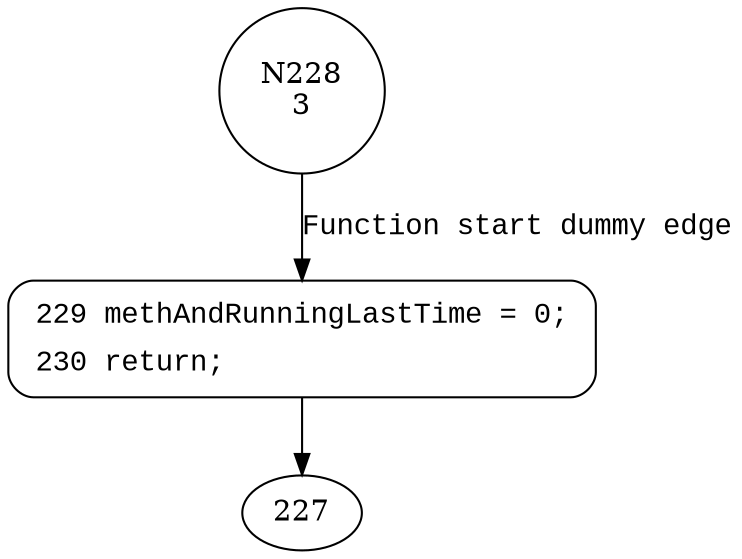 digraph __utac_acc__Specification2_spec__1 {
228 [shape="circle" label="N228\n3"]
229 [shape="circle" label="N229\n2"]
229 [style="filled,bold" penwidth="1" fillcolor="white" fontname="Courier New" shape="Mrecord" label=<<table border="0" cellborder="0" cellpadding="3" bgcolor="white"><tr><td align="right">229</td><td align="left">methAndRunningLastTime = 0;</td></tr><tr><td align="right">230</td><td align="left">return;</td></tr></table>>]
229 -> 227[label=""]
228 -> 229 [label="Function start dummy edge" fontname="Courier New"]
}